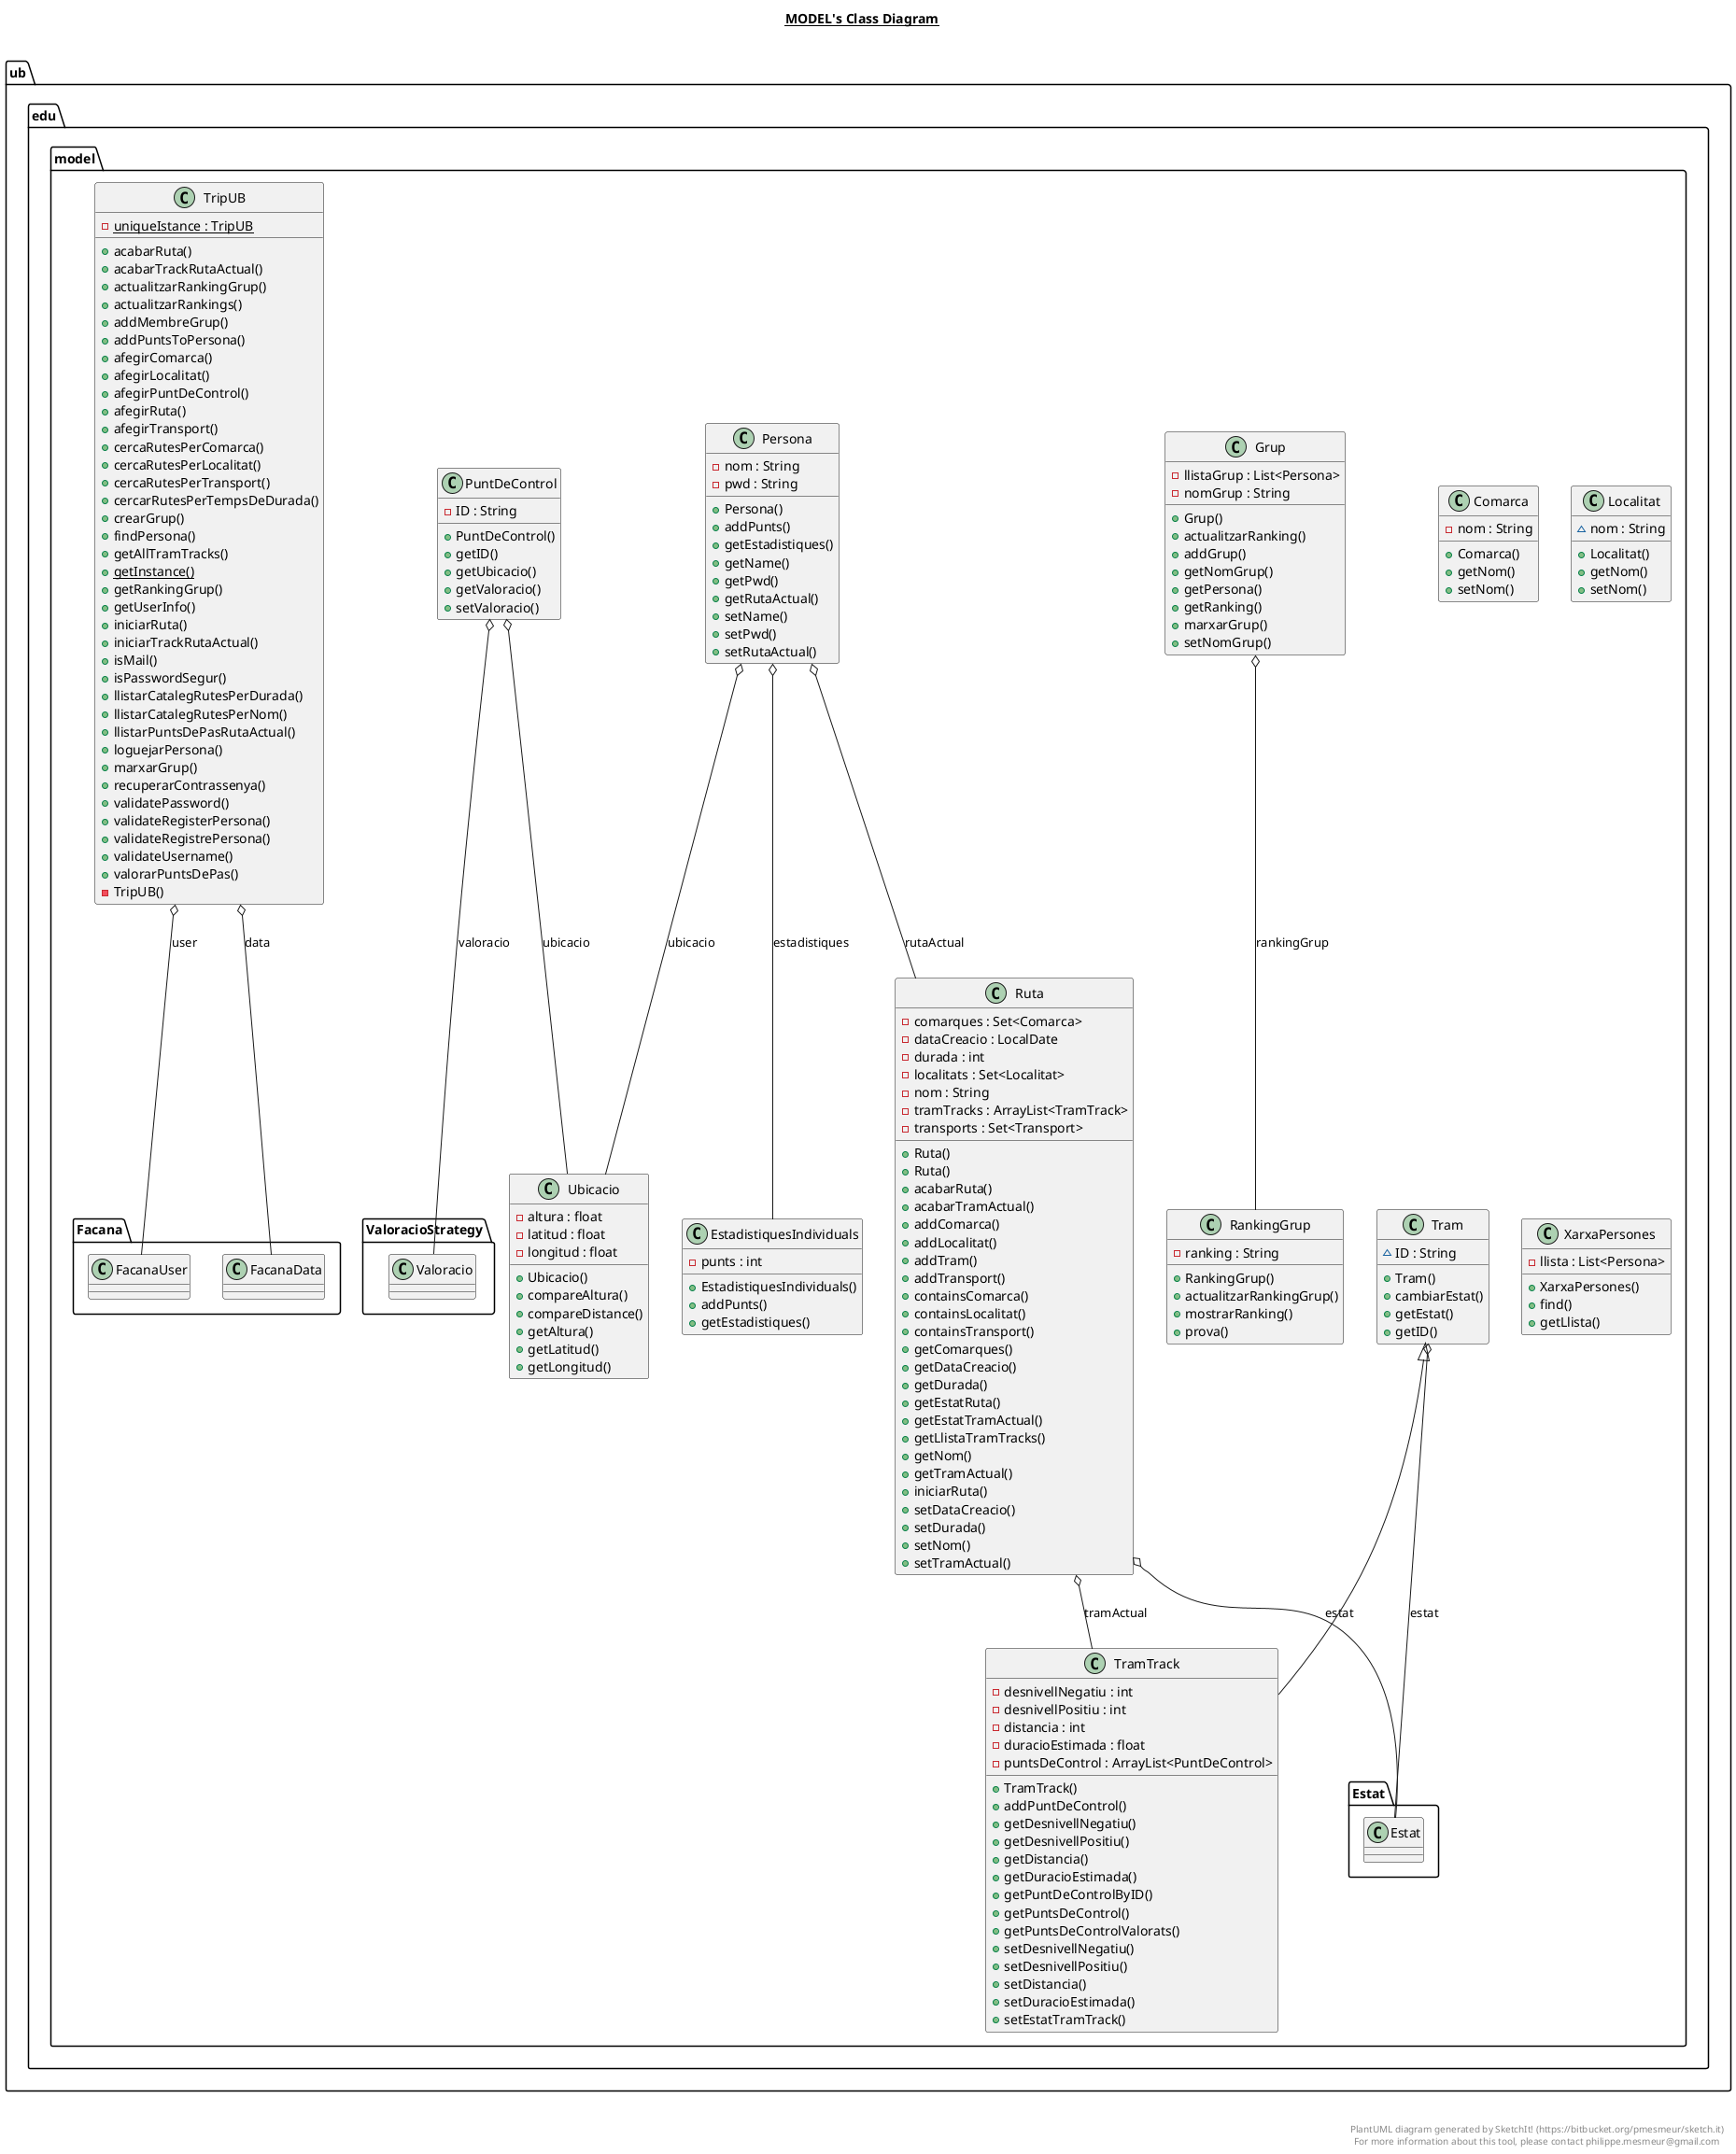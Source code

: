 @startuml

title __MODEL's Class Diagram__\n

  namespace ub.edu.model {
    class ub.edu.model.Comarca {
        - nom : String
        + Comarca()
        + getNom()
        + setNom()
    }
  }
  

  namespace ub.edu.model {
    class ub.edu.model.EstadistiquesIndividuals {
        - punts : int
        + EstadistiquesIndividuals()
        + addPunts()
        + getEstadistiques()
    }
  }
  

  namespace ub.edu.model {
    class ub.edu.model.Grup {
        - llistaGrup : List<Persona>
        - nomGrup : String
        + Grup()
        + actualitzarRanking()
        + addGrup()
        + getNomGrup()
        + getPersona()
        + getRanking()
        + marxarGrup()
        + setNomGrup()
    }
  }
  

  namespace ub.edu.model {
    class ub.edu.model.Localitat {
        ~ nom : String
        + Localitat()
        + getNom()
        + setNom()
    }
  }
  

  namespace ub.edu.model {
    class ub.edu.model.Persona {
        - nom : String
        - pwd : String
        + Persona()
        + addPunts()
        + getEstadistiques()
        + getName()
        + getPwd()
        + getRutaActual()
        + setName()
        + setPwd()
        + setRutaActual()
    }
  }
  

  namespace ub.edu.model {
    class ub.edu.model.PuntDeControl {
        - ID : String
        + PuntDeControl()
        + getID()
        + getUbicacio()
        + getValoracio()
        + setValoracio()
    }
  }
  

  namespace ub.edu.model {
    class ub.edu.model.RankingGrup {
        - ranking : String
        + RankingGrup()
        + actualitzarRankingGrup()
        + mostrarRanking()
        + prova()
    }
  }
  

  namespace ub.edu.model {
    class ub.edu.model.Ruta {
        - comarques : Set<Comarca>
        - dataCreacio : LocalDate
        - durada : int
        - localitats : Set<Localitat>
        - nom : String
        - tramTracks : ArrayList<TramTrack>
        - transports : Set<Transport>
        + Ruta()
        + Ruta()
        + acabarRuta()
        + acabarTramActual()
        + addComarca()
        + addLocalitat()
        + addTram()
        + addTransport()
        + containsComarca()
        + containsLocalitat()
        + containsTransport()
        + getComarques()
        + getDataCreacio()
        + getDurada()
        + getEstatRuta()
        + getEstatTramActual()
        + getLlistaTramTracks()
        + getNom()
        + getTramActual()
        + iniciarRuta()
        + setDataCreacio()
        + setDurada()
        + setNom()
        + setTramActual()
    }
  }
  

  namespace ub.edu.model {
    class ub.edu.model.Tram {
        ~ ID : String
        + Tram()
        + cambiarEstat()
        + getEstat()
        + getID()
    }
  }
  

  namespace ub.edu.model {
    class ub.edu.model.TramTrack {
        - desnivellNegatiu : int
        - desnivellPositiu : int
        - distancia : int
        - duracioEstimada : float
        - puntsDeControl : ArrayList<PuntDeControl>
        + TramTrack()
        + addPuntDeControl()
        + getDesnivellNegatiu()
        + getDesnivellPositiu()
        + getDistancia()
        + getDuracioEstimada()
        + getPuntDeControlByID()
        + getPuntsDeControl()
        + getPuntsDeControlValorats()
        + setDesnivellNegatiu()
        + setDesnivellPositiu()
        + setDistancia()
        + setDuracioEstimada()
        + setEstatTramTrack()
    }
  }
  

  namespace ub.edu.model {
    class ub.edu.model.TripUB {
        {static} - uniqueIstance : TripUB
        + acabarRuta()
        + acabarTrackRutaActual()
        + actualitzarRankingGrup()
        + actualitzarRankings()
        + addMembreGrup()
        + addPuntsToPersona()
        + afegirComarca()
        + afegirLocalitat()
        + afegirPuntDeControl()
        + afegirRuta()
        + afegirTransport()
        + cercaRutesPerComarca()
        + cercaRutesPerLocalitat()
        + cercaRutesPerTransport()
        + cercarRutesPerTempsDeDurada()
        + crearGrup()
        + findPersona()
        + getAllTramTracks()
        {static} + getInstance()
        + getRankingGrup()
        + getUserInfo()
        + iniciarRuta()
        + iniciarTrackRutaActual()
        + isMail()
        + isPasswordSegur()
        + llistarCatalegRutesPerDurada()
        + llistarCatalegRutesPerNom()
        + llistarPuntsDePasRutaActual()
        + loguejarPersona()
        + marxarGrup()
        + recuperarContrassenya()
        + validatePassword()
        + validateRegisterPersona()
        + validateRegistrePersona()
        + validateUsername()
        + valorarPuntsDePas()
        - TripUB()
    }
  }
  

  namespace ub.edu.model {
    class ub.edu.model.Ubicacio {
        - altura : float
        - latitud : float
        - longitud : float
        + Ubicacio()
        + compareAltura()
        + compareDistance()
        + getAltura()
        + getLatitud()
        + getLongitud()
    }
  }
  

  namespace ub.edu.model {
    class ub.edu.model.XarxaPersones {
        - llista : List<Persona>
        + XarxaPersones()
        + find()
        + getLlista()
    }
  }
  

  ub.edu.model.Grup o-- ub.edu.model.RankingGrup : rankingGrup
  ub.edu.model.Persona o-- ub.edu.model.EstadistiquesIndividuals : estadistiques
  ub.edu.model.Persona o-- ub.edu.model.Ruta : rutaActual
  ub.edu.model.Persona o-- ub.edu.model.Ubicacio : ubicacio
  ub.edu.model.PuntDeControl o-- ub.edu.model.Ubicacio : ubicacio
  ub.edu.model.PuntDeControl o-- ub.edu.model.ValoracioStrategy.Valoracio : valoracio
  ub.edu.model.Ruta o-- ub.edu.model.Estat.Estat : estat
  ub.edu.model.Ruta o-- ub.edu.model.TramTrack : tramActual
  ub.edu.model.Tram o-- ub.edu.model.Estat.Estat : estat
  ub.edu.model.TramTrack -up-|> ub.edu.model.Tram
  ub.edu.model.TripUB o-- ub.edu.model.Facana.FacanaData : data
  ub.edu.model.TripUB o-- ub.edu.model.Facana.FacanaUser : user


right footer


PlantUML diagram generated by SketchIt! (https://bitbucket.org/pmesmeur/sketch.it)
For more information about this tool, please contact philippe.mesmeur@gmail.com
endfooter

@enduml
